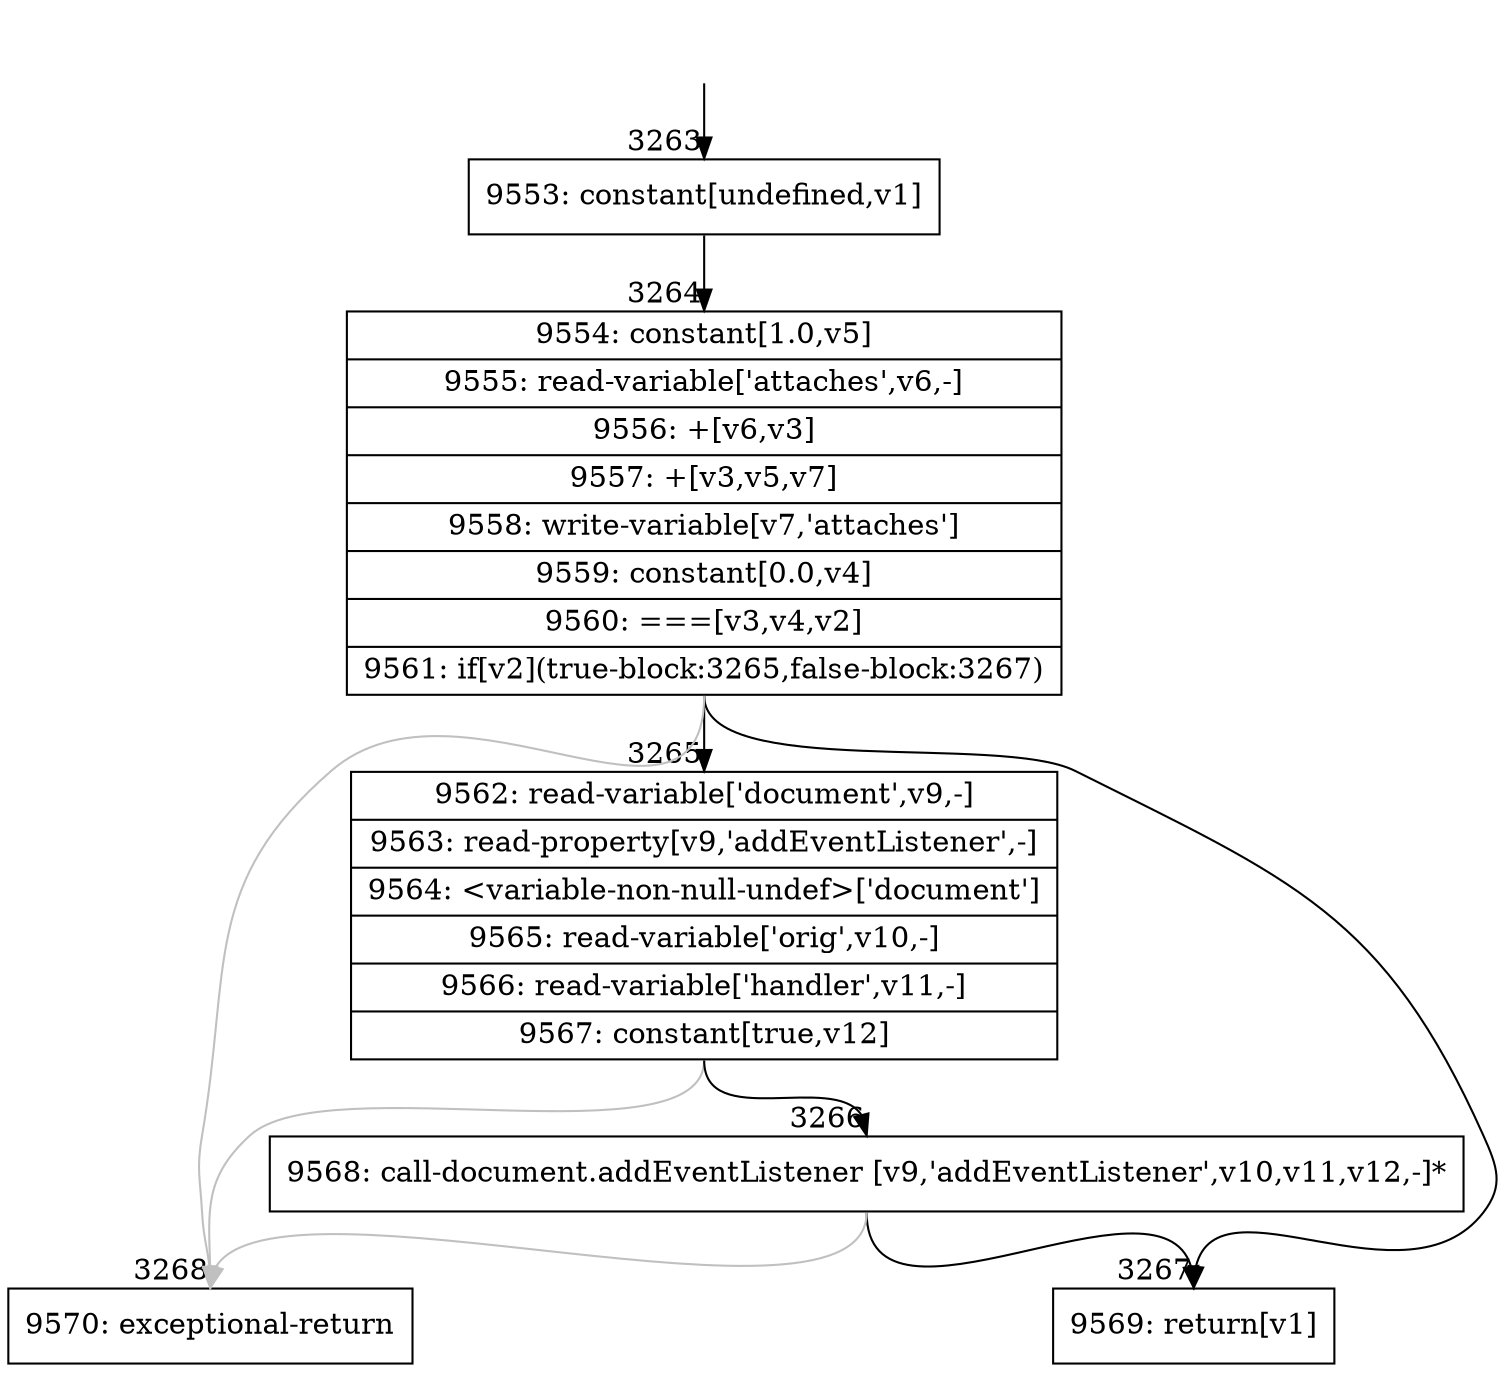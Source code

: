 digraph {
rankdir="TD"
BB_entry207[shape=none,label=""];
BB_entry207 -> BB3263 [tailport=s, headport=n, headlabel="    3263"]
BB3263 [shape=record label="{9553: constant[undefined,v1]}" ] 
BB3263 -> BB3264 [tailport=s, headport=n, headlabel="      3264"]
BB3264 [shape=record label="{9554: constant[1.0,v5]|9555: read-variable['attaches',v6,-]|9556: +[v6,v3]|9557: +[v3,v5,v7]|9558: write-variable[v7,'attaches']|9559: constant[0.0,v4]|9560: ===[v3,v4,v2]|9561: if[v2](true-block:3265,false-block:3267)}" ] 
BB3264 -> BB3265 [tailport=s, headport=n, headlabel="      3265"]
BB3264 -> BB3267 [tailport=s, headport=n, headlabel="      3267"]
BB3264 -> BB3268 [tailport=s, headport=n, color=gray, headlabel="      3268"]
BB3265 [shape=record label="{9562: read-variable['document',v9,-]|9563: read-property[v9,'addEventListener',-]|9564: \<variable-non-null-undef\>['document']|9565: read-variable['orig',v10,-]|9566: read-variable['handler',v11,-]|9567: constant[true,v12]}" ] 
BB3265 -> BB3266 [tailport=s, headport=n, headlabel="      3266"]
BB3265 -> BB3268 [tailport=s, headport=n, color=gray]
BB3266 [shape=record label="{9568: call-document.addEventListener [v9,'addEventListener',v10,v11,v12,-]*}" ] 
BB3266 -> BB3267 [tailport=s, headport=n]
BB3266 -> BB3268 [tailport=s, headport=n, color=gray]
BB3267 [shape=record label="{9569: return[v1]}" ] 
BB3268 [shape=record label="{9570: exceptional-return}" ] 
//#$~ 3558
}
